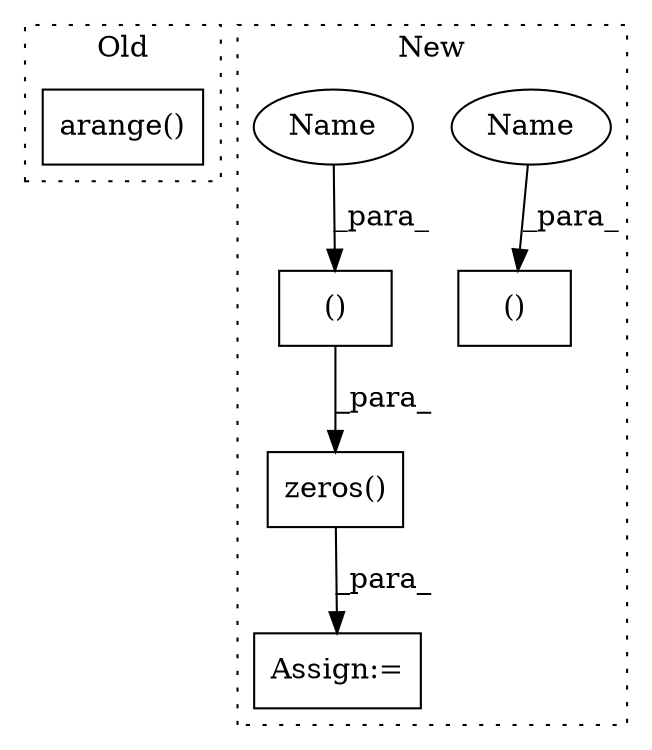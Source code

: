digraph G {
subgraph cluster0 {
1 [label="arange()" a="75" s="361,380" l="13,1" shape="box"];
label = "Old";
style="dotted";
}
subgraph cluster1 {
2 [label="zeros()" a="75" s="740,764" l="12,7" shape="box"];
3 [label="Assign:=" a="68" s="949" l="3" shape="box"];
4 [label="()" a="54" s="754" l="9" shape="box"];
5 [label="()" a="54" s="627" l="24" shape="box"];
6 [label="Name" a="87" s="626" l="1" shape="ellipse"];
7 [label="Name" a="87" s="753" l="1" shape="ellipse"];
label = "New";
style="dotted";
}
2 -> 3 [label="_para_"];
4 -> 2 [label="_para_"];
6 -> 5 [label="_para_"];
7 -> 4 [label="_para_"];
}